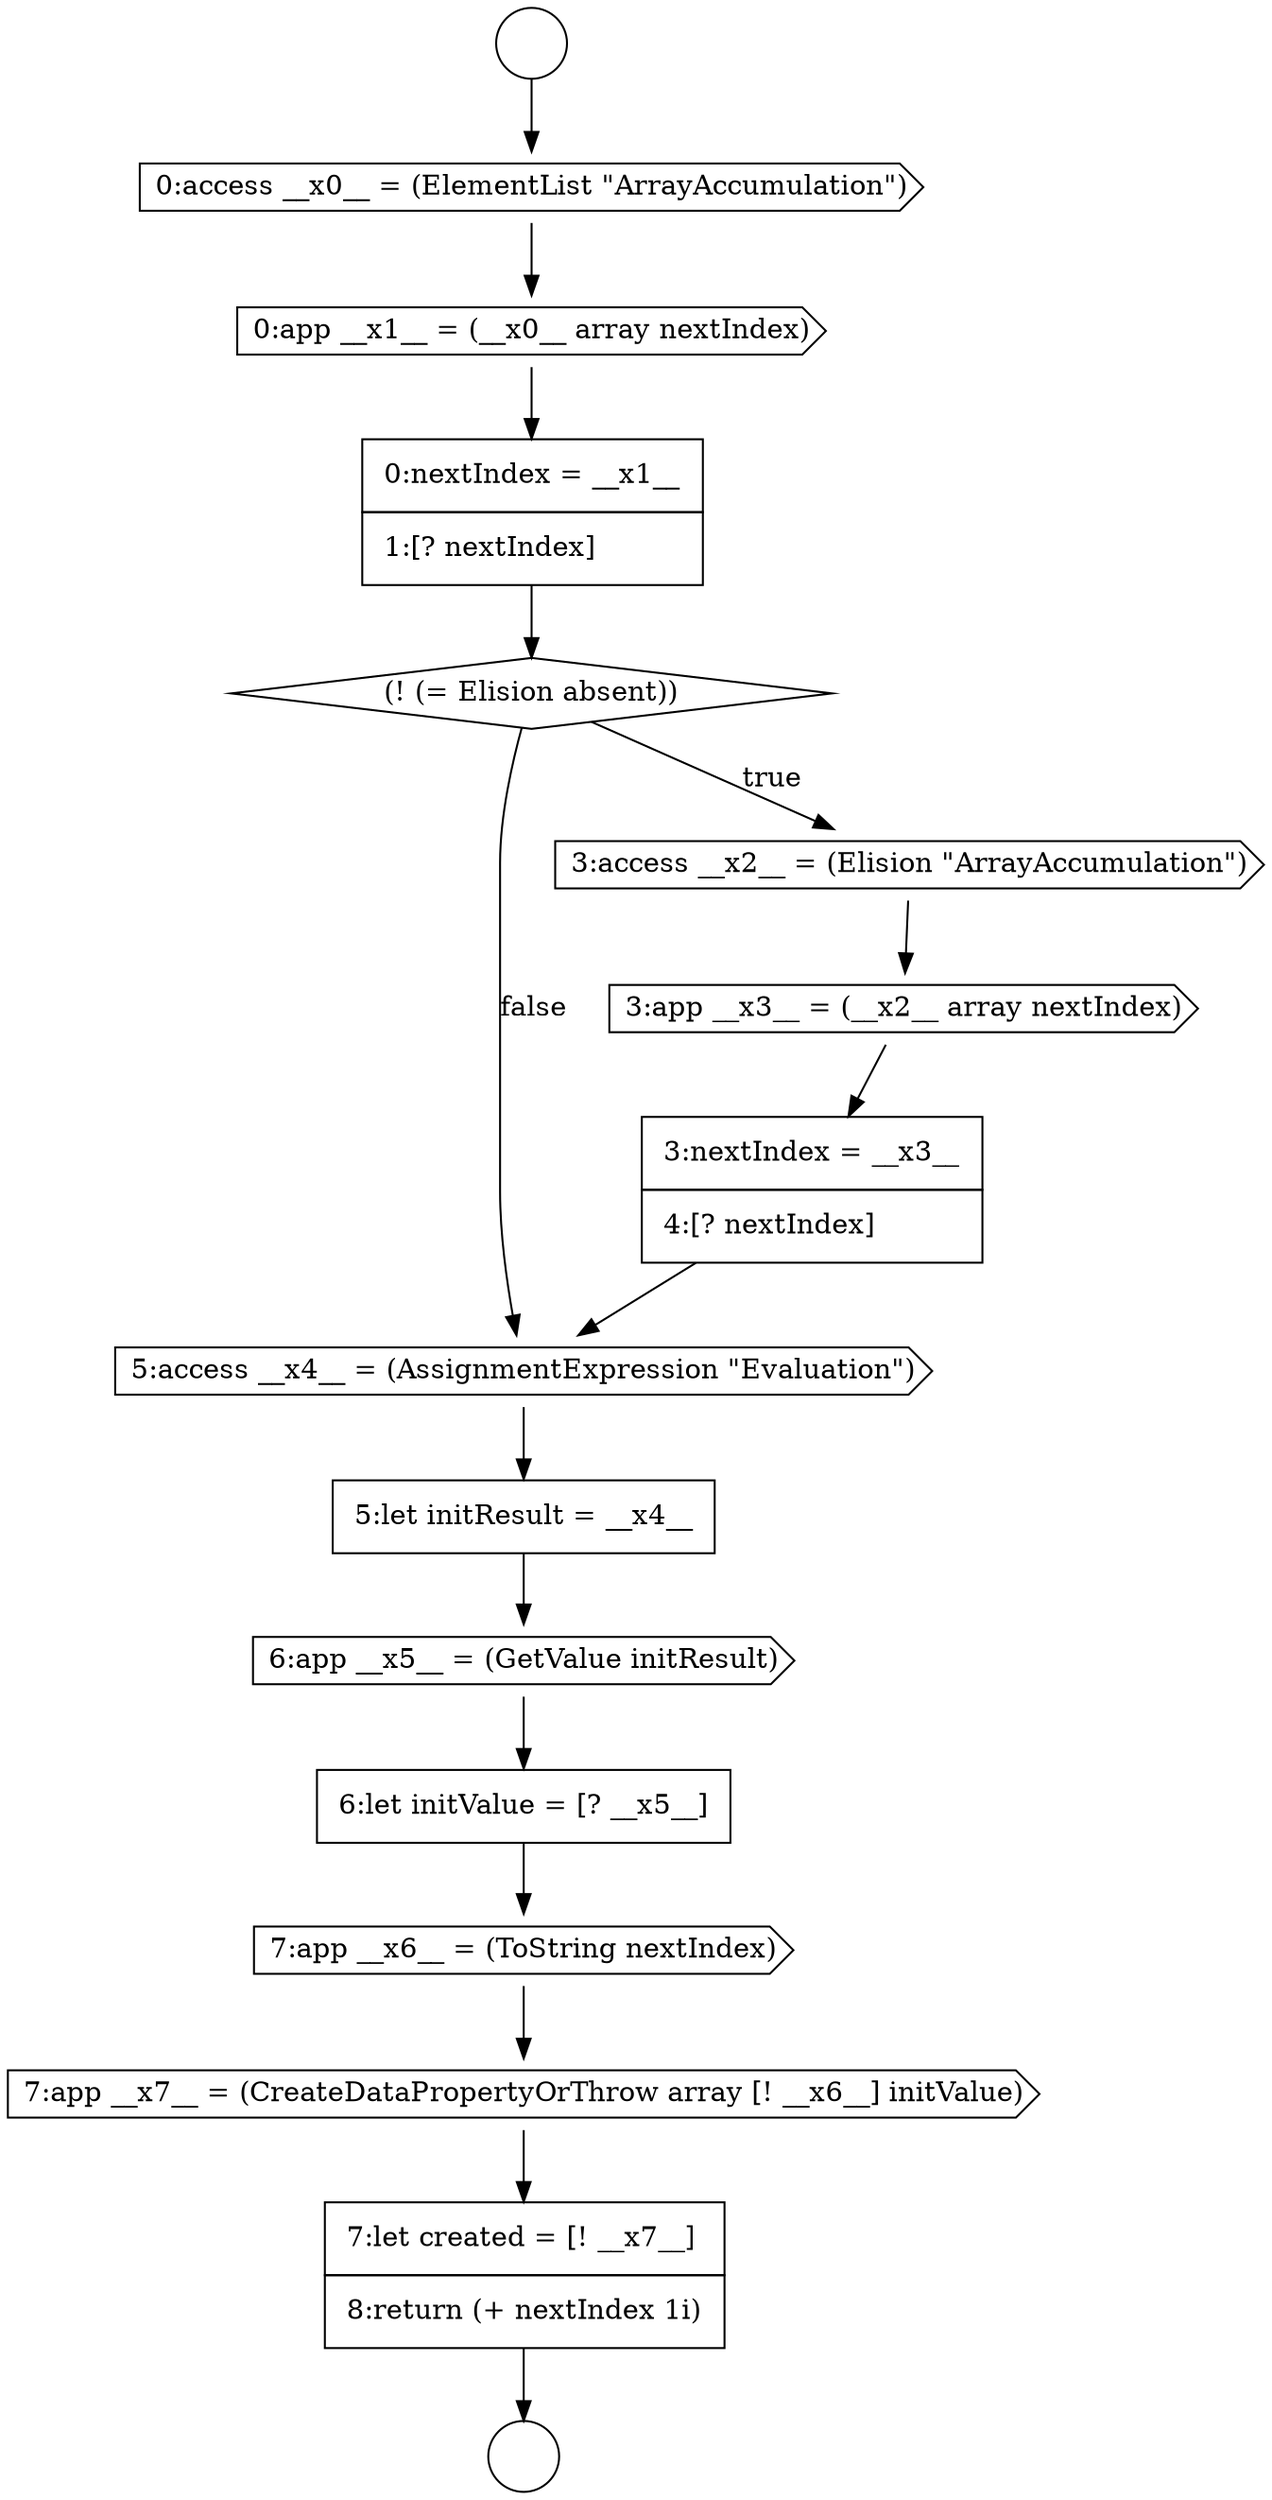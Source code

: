 digraph {
  node3905 [shape=none, margin=0, label=<<font color="black">
    <table border="0" cellborder="1" cellspacing="0" cellpadding="10">
      <tr><td align="left">6:let initValue = [? __x5__]</td></tr>
    </table>
  </font>> color="black" fillcolor="white" style=filled]
  node3895 [shape=cds, label=<<font color="black">0:access __x0__ = (ElementList &quot;ArrayAccumulation&quot;)</font>> color="black" fillcolor="white" style=filled]
  node3898 [shape=diamond, label=<<font color="black">(! (= Elision absent))</font>> color="black" fillcolor="white" style=filled]
  node3902 [shape=cds, label=<<font color="black">5:access __x4__ = (AssignmentExpression &quot;Evaluation&quot;)</font>> color="black" fillcolor="white" style=filled]
  node3906 [shape=cds, label=<<font color="black">7:app __x6__ = (ToString nextIndex)</font>> color="black" fillcolor="white" style=filled]
  node3899 [shape=cds, label=<<font color="black">3:access __x2__ = (Elision &quot;ArrayAccumulation&quot;)</font>> color="black" fillcolor="white" style=filled]
  node3894 [shape=circle label=" " color="black" fillcolor="white" style=filled]
  node3903 [shape=none, margin=0, label=<<font color="black">
    <table border="0" cellborder="1" cellspacing="0" cellpadding="10">
      <tr><td align="left">5:let initResult = __x4__</td></tr>
    </table>
  </font>> color="black" fillcolor="white" style=filled]
  node3900 [shape=cds, label=<<font color="black">3:app __x3__ = (__x2__ array nextIndex)</font>> color="black" fillcolor="white" style=filled]
  node3893 [shape=circle label=" " color="black" fillcolor="white" style=filled]
  node3908 [shape=none, margin=0, label=<<font color="black">
    <table border="0" cellborder="1" cellspacing="0" cellpadding="10">
      <tr><td align="left">7:let created = [! __x7__]</td></tr>
      <tr><td align="left">8:return (+ nextIndex 1i)</td></tr>
    </table>
  </font>> color="black" fillcolor="white" style=filled]
  node3904 [shape=cds, label=<<font color="black">6:app __x5__ = (GetValue initResult)</font>> color="black" fillcolor="white" style=filled]
  node3896 [shape=cds, label=<<font color="black">0:app __x1__ = (__x0__ array nextIndex)</font>> color="black" fillcolor="white" style=filled]
  node3907 [shape=cds, label=<<font color="black">7:app __x7__ = (CreateDataPropertyOrThrow array [! __x6__] initValue)</font>> color="black" fillcolor="white" style=filled]
  node3897 [shape=none, margin=0, label=<<font color="black">
    <table border="0" cellborder="1" cellspacing="0" cellpadding="10">
      <tr><td align="left">0:nextIndex = __x1__</td></tr>
      <tr><td align="left">1:[? nextIndex]</td></tr>
    </table>
  </font>> color="black" fillcolor="white" style=filled]
  node3901 [shape=none, margin=0, label=<<font color="black">
    <table border="0" cellborder="1" cellspacing="0" cellpadding="10">
      <tr><td align="left">3:nextIndex = __x3__</td></tr>
      <tr><td align="left">4:[? nextIndex]</td></tr>
    </table>
  </font>> color="black" fillcolor="white" style=filled]
  node3896 -> node3897 [ color="black"]
  node3893 -> node3895 [ color="black"]
  node3901 -> node3902 [ color="black"]
  node3902 -> node3903 [ color="black"]
  node3898 -> node3899 [label=<<font color="black">true</font>> color="black"]
  node3898 -> node3902 [label=<<font color="black">false</font>> color="black"]
  node3904 -> node3905 [ color="black"]
  node3899 -> node3900 [ color="black"]
  node3907 -> node3908 [ color="black"]
  node3897 -> node3898 [ color="black"]
  node3906 -> node3907 [ color="black"]
  node3900 -> node3901 [ color="black"]
  node3903 -> node3904 [ color="black"]
  node3895 -> node3896 [ color="black"]
  node3905 -> node3906 [ color="black"]
  node3908 -> node3894 [ color="black"]
}
